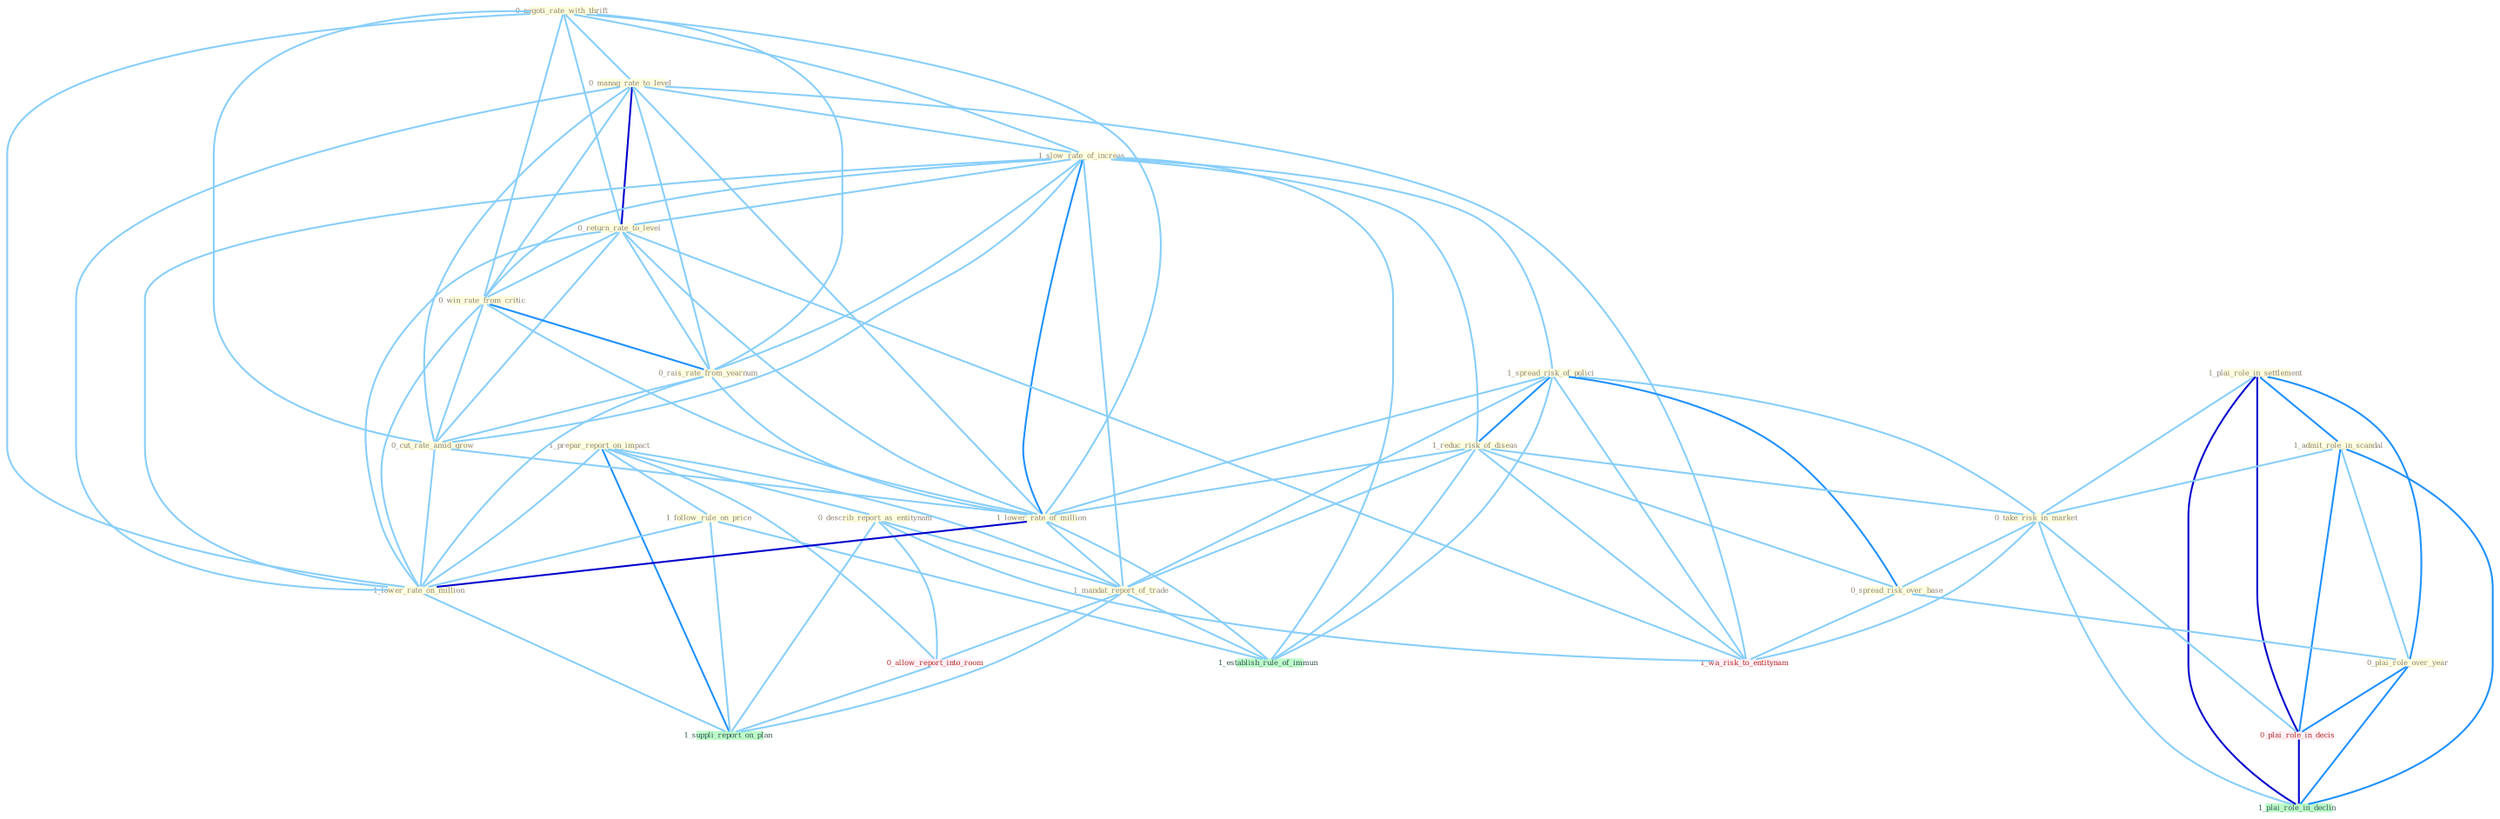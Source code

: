 Graph G{ 
    node
    [shape=polygon,style=filled,width=.5,height=.06,color="#BDFCC9",fixedsize=true,fontsize=4,
    fontcolor="#2f4f4f"];
    {node
    [color="#ffffe0", fontcolor="#8b7d6b"] "0_negoti_rate_with_thrift " "1_prepar_report_on_impact " "0_manag_rate_to_level " "1_follow_rule_on_price " "1_slow_rate_of_increas " "1_plai_role_in_settlement " "1_spread_risk_of_polici " "0_return_rate_to_level " "0_win_rate_from_critic " "1_reduc_risk_of_diseas " "0_describ_report_as_entitynam " "0_rais_rate_from_yearnum " "0_cut_rate_amid_grow " "1_lower_rate_of_million " "1_mandat_report_of_trade " "1_admit_role_in_scandal " "0_take_risk_in_market " "0_spread_risk_over_base " "0_plai_role_over_year " "1_lower_rate_on_million "}
{node [color="#fff0f5", fontcolor="#b22222"] "1_wa_risk_to_entitynam " "0_plai_role_in_decis " "0_allow_report_into_room "}
edge [color="#B0E2FF"];

	"0_negoti_rate_with_thrift " -- "0_manag_rate_to_level " [w="1", color="#87cefa" ];
	"0_negoti_rate_with_thrift " -- "1_slow_rate_of_increas " [w="1", color="#87cefa" ];
	"0_negoti_rate_with_thrift " -- "0_return_rate_to_level " [w="1", color="#87cefa" ];
	"0_negoti_rate_with_thrift " -- "0_win_rate_from_critic " [w="1", color="#87cefa" ];
	"0_negoti_rate_with_thrift " -- "0_rais_rate_from_yearnum " [w="1", color="#87cefa" ];
	"0_negoti_rate_with_thrift " -- "0_cut_rate_amid_grow " [w="1", color="#87cefa" ];
	"0_negoti_rate_with_thrift " -- "1_lower_rate_of_million " [w="1", color="#87cefa" ];
	"0_negoti_rate_with_thrift " -- "1_lower_rate_on_million " [w="1", color="#87cefa" ];
	"1_prepar_report_on_impact " -- "1_follow_rule_on_price " [w="1", color="#87cefa" ];
	"1_prepar_report_on_impact " -- "0_describ_report_as_entitynam " [w="1", color="#87cefa" ];
	"1_prepar_report_on_impact " -- "1_mandat_report_of_trade " [w="1", color="#87cefa" ];
	"1_prepar_report_on_impact " -- "1_lower_rate_on_million " [w="1", color="#87cefa" ];
	"1_prepar_report_on_impact " -- "0_allow_report_into_room " [w="1", color="#87cefa" ];
	"1_prepar_report_on_impact " -- "1_suppli_report_on_plan " [w="2", color="#1e90ff" , len=0.8];
	"0_manag_rate_to_level " -- "1_slow_rate_of_increas " [w="1", color="#87cefa" ];
	"0_manag_rate_to_level " -- "0_return_rate_to_level " [w="3", color="#0000cd" , len=0.6];
	"0_manag_rate_to_level " -- "0_win_rate_from_critic " [w="1", color="#87cefa" ];
	"0_manag_rate_to_level " -- "0_rais_rate_from_yearnum " [w="1", color="#87cefa" ];
	"0_manag_rate_to_level " -- "0_cut_rate_amid_grow " [w="1", color="#87cefa" ];
	"0_manag_rate_to_level " -- "1_lower_rate_of_million " [w="1", color="#87cefa" ];
	"0_manag_rate_to_level " -- "1_lower_rate_on_million " [w="1", color="#87cefa" ];
	"0_manag_rate_to_level " -- "1_wa_risk_to_entitynam " [w="1", color="#87cefa" ];
	"1_follow_rule_on_price " -- "1_lower_rate_on_million " [w="1", color="#87cefa" ];
	"1_follow_rule_on_price " -- "1_establish_rule_of_immun " [w="1", color="#87cefa" ];
	"1_follow_rule_on_price " -- "1_suppli_report_on_plan " [w="1", color="#87cefa" ];
	"1_slow_rate_of_increas " -- "1_spread_risk_of_polici " [w="1", color="#87cefa" ];
	"1_slow_rate_of_increas " -- "0_return_rate_to_level " [w="1", color="#87cefa" ];
	"1_slow_rate_of_increas " -- "0_win_rate_from_critic " [w="1", color="#87cefa" ];
	"1_slow_rate_of_increas " -- "1_reduc_risk_of_diseas " [w="1", color="#87cefa" ];
	"1_slow_rate_of_increas " -- "0_rais_rate_from_yearnum " [w="1", color="#87cefa" ];
	"1_slow_rate_of_increas " -- "0_cut_rate_amid_grow " [w="1", color="#87cefa" ];
	"1_slow_rate_of_increas " -- "1_lower_rate_of_million " [w="2", color="#1e90ff" , len=0.8];
	"1_slow_rate_of_increas " -- "1_mandat_report_of_trade " [w="1", color="#87cefa" ];
	"1_slow_rate_of_increas " -- "1_lower_rate_on_million " [w="1", color="#87cefa" ];
	"1_slow_rate_of_increas " -- "1_establish_rule_of_immun " [w="1", color="#87cefa" ];
	"1_plai_role_in_settlement " -- "1_admit_role_in_scandal " [w="2", color="#1e90ff" , len=0.8];
	"1_plai_role_in_settlement " -- "0_take_risk_in_market " [w="1", color="#87cefa" ];
	"1_plai_role_in_settlement " -- "0_plai_role_over_year " [w="2", color="#1e90ff" , len=0.8];
	"1_plai_role_in_settlement " -- "0_plai_role_in_decis " [w="3", color="#0000cd" , len=0.6];
	"1_plai_role_in_settlement " -- "1_plai_role_in_declin " [w="3", color="#0000cd" , len=0.6];
	"1_spread_risk_of_polici " -- "1_reduc_risk_of_diseas " [w="2", color="#1e90ff" , len=0.8];
	"1_spread_risk_of_polici " -- "1_lower_rate_of_million " [w="1", color="#87cefa" ];
	"1_spread_risk_of_polici " -- "1_mandat_report_of_trade " [w="1", color="#87cefa" ];
	"1_spread_risk_of_polici " -- "0_take_risk_in_market " [w="1", color="#87cefa" ];
	"1_spread_risk_of_polici " -- "0_spread_risk_over_base " [w="2", color="#1e90ff" , len=0.8];
	"1_spread_risk_of_polici " -- "1_wa_risk_to_entitynam " [w="1", color="#87cefa" ];
	"1_spread_risk_of_polici " -- "1_establish_rule_of_immun " [w="1", color="#87cefa" ];
	"0_return_rate_to_level " -- "0_win_rate_from_critic " [w="1", color="#87cefa" ];
	"0_return_rate_to_level " -- "0_rais_rate_from_yearnum " [w="1", color="#87cefa" ];
	"0_return_rate_to_level " -- "0_cut_rate_amid_grow " [w="1", color="#87cefa" ];
	"0_return_rate_to_level " -- "1_lower_rate_of_million " [w="1", color="#87cefa" ];
	"0_return_rate_to_level " -- "1_lower_rate_on_million " [w="1", color="#87cefa" ];
	"0_return_rate_to_level " -- "1_wa_risk_to_entitynam " [w="1", color="#87cefa" ];
	"0_win_rate_from_critic " -- "0_rais_rate_from_yearnum " [w="2", color="#1e90ff" , len=0.8];
	"0_win_rate_from_critic " -- "0_cut_rate_amid_grow " [w="1", color="#87cefa" ];
	"0_win_rate_from_critic " -- "1_lower_rate_of_million " [w="1", color="#87cefa" ];
	"0_win_rate_from_critic " -- "1_lower_rate_on_million " [w="1", color="#87cefa" ];
	"1_reduc_risk_of_diseas " -- "1_lower_rate_of_million " [w="1", color="#87cefa" ];
	"1_reduc_risk_of_diseas " -- "1_mandat_report_of_trade " [w="1", color="#87cefa" ];
	"1_reduc_risk_of_diseas " -- "0_take_risk_in_market " [w="1", color="#87cefa" ];
	"1_reduc_risk_of_diseas " -- "0_spread_risk_over_base " [w="1", color="#87cefa" ];
	"1_reduc_risk_of_diseas " -- "1_wa_risk_to_entitynam " [w="1", color="#87cefa" ];
	"1_reduc_risk_of_diseas " -- "1_establish_rule_of_immun " [w="1", color="#87cefa" ];
	"0_describ_report_as_entitynam " -- "1_mandat_report_of_trade " [w="1", color="#87cefa" ];
	"0_describ_report_as_entitynam " -- "1_wa_risk_to_entitynam " [w="1", color="#87cefa" ];
	"0_describ_report_as_entitynam " -- "0_allow_report_into_room " [w="1", color="#87cefa" ];
	"0_describ_report_as_entitynam " -- "1_suppli_report_on_plan " [w="1", color="#87cefa" ];
	"0_rais_rate_from_yearnum " -- "0_cut_rate_amid_grow " [w="1", color="#87cefa" ];
	"0_rais_rate_from_yearnum " -- "1_lower_rate_of_million " [w="1", color="#87cefa" ];
	"0_rais_rate_from_yearnum " -- "1_lower_rate_on_million " [w="1", color="#87cefa" ];
	"0_cut_rate_amid_grow " -- "1_lower_rate_of_million " [w="1", color="#87cefa" ];
	"0_cut_rate_amid_grow " -- "1_lower_rate_on_million " [w="1", color="#87cefa" ];
	"1_lower_rate_of_million " -- "1_mandat_report_of_trade " [w="1", color="#87cefa" ];
	"1_lower_rate_of_million " -- "1_lower_rate_on_million " [w="3", color="#0000cd" , len=0.6];
	"1_lower_rate_of_million " -- "1_establish_rule_of_immun " [w="1", color="#87cefa" ];
	"1_mandat_report_of_trade " -- "1_establish_rule_of_immun " [w="1", color="#87cefa" ];
	"1_mandat_report_of_trade " -- "0_allow_report_into_room " [w="1", color="#87cefa" ];
	"1_mandat_report_of_trade " -- "1_suppli_report_on_plan " [w="1", color="#87cefa" ];
	"1_admit_role_in_scandal " -- "0_take_risk_in_market " [w="1", color="#87cefa" ];
	"1_admit_role_in_scandal " -- "0_plai_role_over_year " [w="1", color="#87cefa" ];
	"1_admit_role_in_scandal " -- "0_plai_role_in_decis " [w="2", color="#1e90ff" , len=0.8];
	"1_admit_role_in_scandal " -- "1_plai_role_in_declin " [w="2", color="#1e90ff" , len=0.8];
	"0_take_risk_in_market " -- "0_spread_risk_over_base " [w="1", color="#87cefa" ];
	"0_take_risk_in_market " -- "1_wa_risk_to_entitynam " [w="1", color="#87cefa" ];
	"0_take_risk_in_market " -- "0_plai_role_in_decis " [w="1", color="#87cefa" ];
	"0_take_risk_in_market " -- "1_plai_role_in_declin " [w="1", color="#87cefa" ];
	"0_spread_risk_over_base " -- "0_plai_role_over_year " [w="1", color="#87cefa" ];
	"0_spread_risk_over_base " -- "1_wa_risk_to_entitynam " [w="1", color="#87cefa" ];
	"0_plai_role_over_year " -- "0_plai_role_in_decis " [w="2", color="#1e90ff" , len=0.8];
	"0_plai_role_over_year " -- "1_plai_role_in_declin " [w="2", color="#1e90ff" , len=0.8];
	"1_lower_rate_on_million " -- "1_suppli_report_on_plan " [w="1", color="#87cefa" ];
	"0_plai_role_in_decis " -- "1_plai_role_in_declin " [w="3", color="#0000cd" , len=0.6];
	"0_allow_report_into_room " -- "1_suppli_report_on_plan " [w="1", color="#87cefa" ];
}